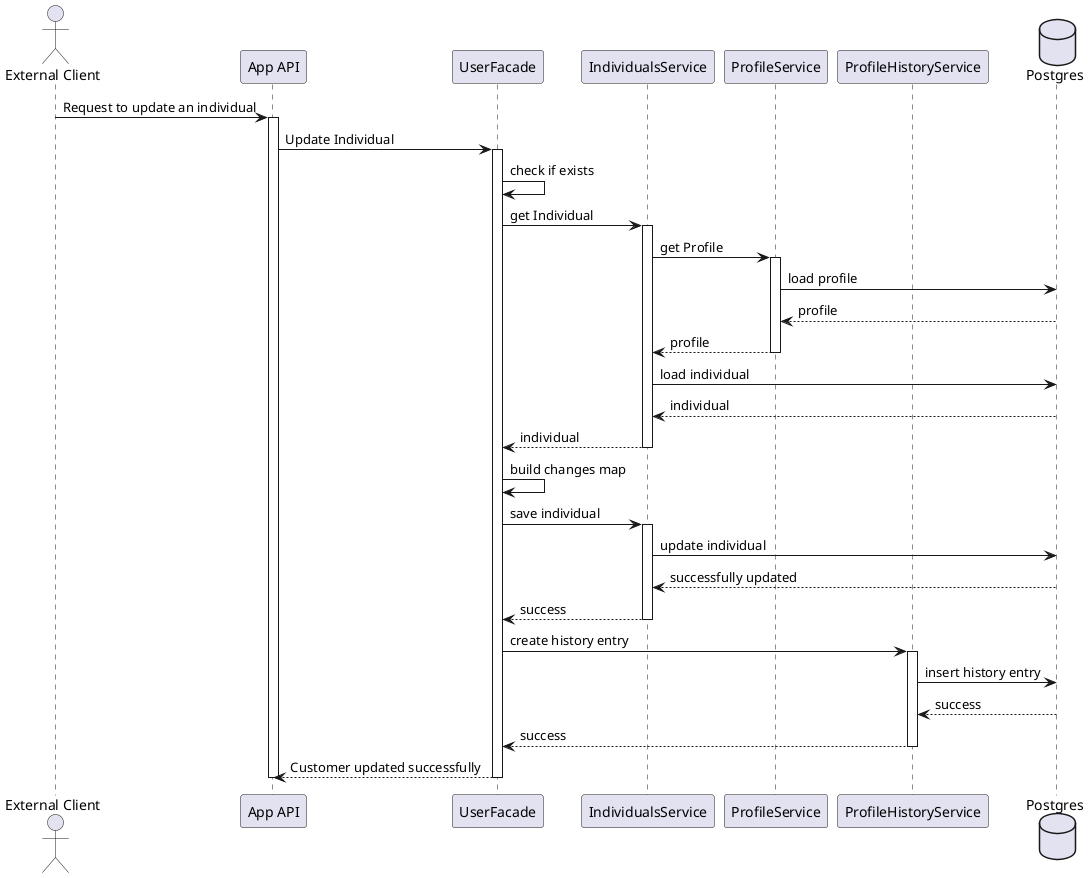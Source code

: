 @startuml
actor "External Client" as client
participant "App API" as api
participant "UserFacade" as uf
participant "IndividualsService" as is
participant "ProfileService" as ps
participant "ProfileHistoryService" as ph
database "Postgres" as postgres

client -> api: Request to update an individual
activate api

api -> uf: Update Individual
activate uf
uf -> uf : check if exists
uf -> is : get Individual
activate is
is -> ps : get Profile
activate ps
ps -> postgres : load profile
ps <-- postgres : profile
return profile
is -> postgres : load individual
is <-- postgres : individual
return individual
uf -> uf : build changes map
uf -> is : save individual
activate is
is -> postgres : update individual
is <-- postgres : successfully updated
return success
uf -> ph : create history entry
activate ph
ph -> postgres : insert history entry
ph <-- postgres : success
return success
return Customer updated successfully
deactivate api
@enduml